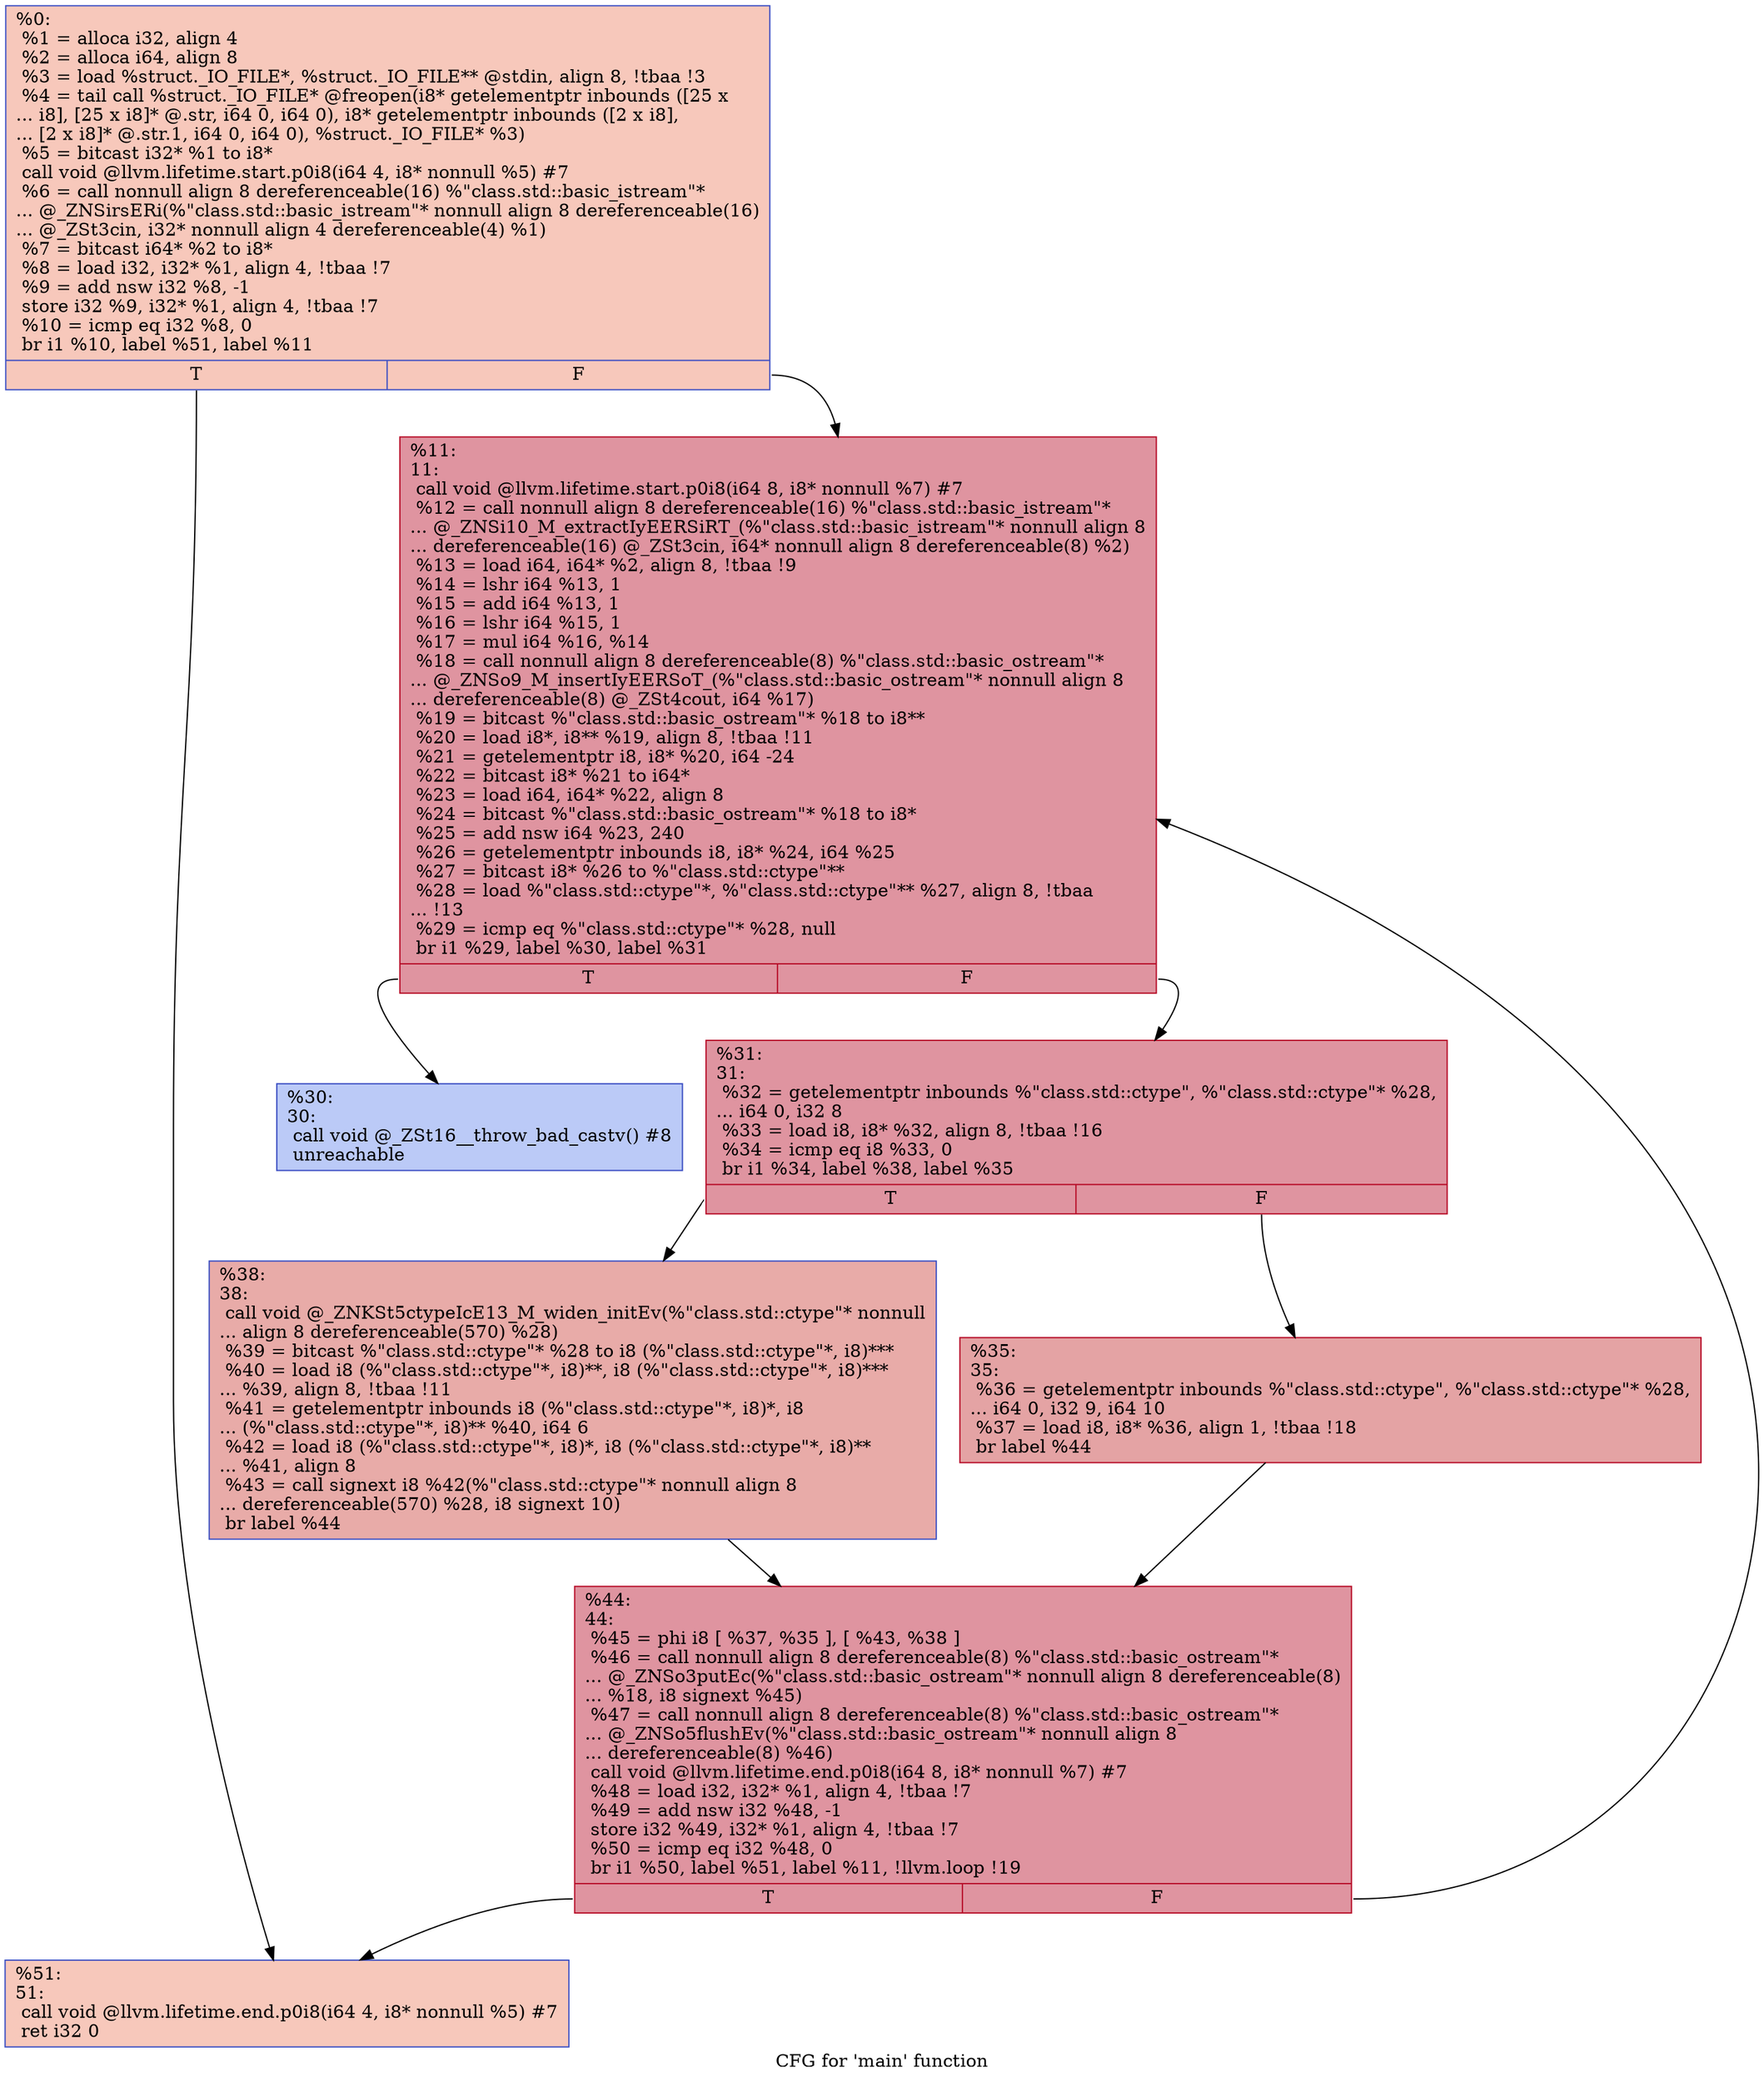 digraph "CFG for 'main' function" {
	label="CFG for 'main' function";

	Node0x5636e21a8510 [shape=record,color="#3d50c3ff", style=filled, fillcolor="#ed836670",label="{%0:\l  %1 = alloca i32, align 4\l  %2 = alloca i64, align 8\l  %3 = load %struct._IO_FILE*, %struct._IO_FILE** @stdin, align 8, !tbaa !3\l  %4 = tail call %struct._IO_FILE* @freopen(i8* getelementptr inbounds ([25 x\l... i8], [25 x i8]* @.str, i64 0, i64 0), i8* getelementptr inbounds ([2 x i8],\l... [2 x i8]* @.str.1, i64 0, i64 0), %struct._IO_FILE* %3)\l  %5 = bitcast i32* %1 to i8*\l  call void @llvm.lifetime.start.p0i8(i64 4, i8* nonnull %5) #7\l  %6 = call nonnull align 8 dereferenceable(16) %\"class.std::basic_istream\"*\l... @_ZNSirsERi(%\"class.std::basic_istream\"* nonnull align 8 dereferenceable(16)\l... @_ZSt3cin, i32* nonnull align 4 dereferenceable(4) %1)\l  %7 = bitcast i64* %2 to i8*\l  %8 = load i32, i32* %1, align 4, !tbaa !7\l  %9 = add nsw i32 %8, -1\l  store i32 %9, i32* %1, align 4, !tbaa !7\l  %10 = icmp eq i32 %8, 0\l  br i1 %10, label %51, label %11\l|{<s0>T|<s1>F}}"];
	Node0x5636e21a8510:s0 -> Node0x5636e21a9730;
	Node0x5636e21a8510:s1 -> Node0x5636e21ab860;
	Node0x5636e21ab860 [shape=record,color="#b70d28ff", style=filled, fillcolor="#b70d2870",label="{%11:\l11:                                               \l  call void @llvm.lifetime.start.p0i8(i64 8, i8* nonnull %7) #7\l  %12 = call nonnull align 8 dereferenceable(16) %\"class.std::basic_istream\"*\l... @_ZNSi10_M_extractIyEERSiRT_(%\"class.std::basic_istream\"* nonnull align 8\l... dereferenceable(16) @_ZSt3cin, i64* nonnull align 8 dereferenceable(8) %2)\l  %13 = load i64, i64* %2, align 8, !tbaa !9\l  %14 = lshr i64 %13, 1\l  %15 = add i64 %13, 1\l  %16 = lshr i64 %15, 1\l  %17 = mul i64 %16, %14\l  %18 = call nonnull align 8 dereferenceable(8) %\"class.std::basic_ostream\"*\l... @_ZNSo9_M_insertIyEERSoT_(%\"class.std::basic_ostream\"* nonnull align 8\l... dereferenceable(8) @_ZSt4cout, i64 %17)\l  %19 = bitcast %\"class.std::basic_ostream\"* %18 to i8**\l  %20 = load i8*, i8** %19, align 8, !tbaa !11\l  %21 = getelementptr i8, i8* %20, i64 -24\l  %22 = bitcast i8* %21 to i64*\l  %23 = load i64, i64* %22, align 8\l  %24 = bitcast %\"class.std::basic_ostream\"* %18 to i8*\l  %25 = add nsw i64 %23, 240\l  %26 = getelementptr inbounds i8, i8* %24, i64 %25\l  %27 = bitcast i8* %26 to %\"class.std::ctype\"**\l  %28 = load %\"class.std::ctype\"*, %\"class.std::ctype\"** %27, align 8, !tbaa\l... !13\l  %29 = icmp eq %\"class.std::ctype\"* %28, null\l  br i1 %29, label %30, label %31\l|{<s0>T|<s1>F}}"];
	Node0x5636e21ab860:s0 -> Node0x5636e21acb50;
	Node0x5636e21ab860:s1 -> Node0x5636e21acbe0;
	Node0x5636e21acb50 [shape=record,color="#3d50c3ff", style=filled, fillcolor="#6687ed70",label="{%30:\l30:                                               \l  call void @_ZSt16__throw_bad_castv() #8\l  unreachable\l}"];
	Node0x5636e21acbe0 [shape=record,color="#b70d28ff", style=filled, fillcolor="#b70d2870",label="{%31:\l31:                                               \l  %32 = getelementptr inbounds %\"class.std::ctype\", %\"class.std::ctype\"* %28,\l... i64 0, i32 8\l  %33 = load i8, i8* %32, align 8, !tbaa !16\l  %34 = icmp eq i8 %33, 0\l  br i1 %34, label %38, label %35\l|{<s0>T|<s1>F}}"];
	Node0x5636e21acbe0:s0 -> Node0x5636e21ad470;
	Node0x5636e21acbe0:s1 -> Node0x5636e21ad500;
	Node0x5636e21ad500 [shape=record,color="#b70d28ff", style=filled, fillcolor="#c32e3170",label="{%35:\l35:                                               \l  %36 = getelementptr inbounds %\"class.std::ctype\", %\"class.std::ctype\"* %28,\l... i64 0, i32 9, i64 10\l  %37 = load i8, i8* %36, align 1, !tbaa !18\l  br label %44\l}"];
	Node0x5636e21ad500 -> Node0x5636e21ad7f0;
	Node0x5636e21ad470 [shape=record,color="#3d50c3ff", style=filled, fillcolor="#cc403a70",label="{%38:\l38:                                               \l  call void @_ZNKSt5ctypeIcE13_M_widen_initEv(%\"class.std::ctype\"* nonnull\l... align 8 dereferenceable(570) %28)\l  %39 = bitcast %\"class.std::ctype\"* %28 to i8 (%\"class.std::ctype\"*, i8)***\l  %40 = load i8 (%\"class.std::ctype\"*, i8)**, i8 (%\"class.std::ctype\"*, i8)***\l... %39, align 8, !tbaa !11\l  %41 = getelementptr inbounds i8 (%\"class.std::ctype\"*, i8)*, i8\l... (%\"class.std::ctype\"*, i8)** %40, i64 6\l  %42 = load i8 (%\"class.std::ctype\"*, i8)*, i8 (%\"class.std::ctype\"*, i8)**\l... %41, align 8\l  %43 = call signext i8 %42(%\"class.std::ctype\"* nonnull align 8\l... dereferenceable(570) %28, i8 signext 10)\l  br label %44\l}"];
	Node0x5636e21ad470 -> Node0x5636e21ad7f0;
	Node0x5636e21ad7f0 [shape=record,color="#b70d28ff", style=filled, fillcolor="#b70d2870",label="{%44:\l44:                                               \l  %45 = phi i8 [ %37, %35 ], [ %43, %38 ]\l  %46 = call nonnull align 8 dereferenceable(8) %\"class.std::basic_ostream\"*\l... @_ZNSo3putEc(%\"class.std::basic_ostream\"* nonnull align 8 dereferenceable(8)\l... %18, i8 signext %45)\l  %47 = call nonnull align 8 dereferenceable(8) %\"class.std::basic_ostream\"*\l... @_ZNSo5flushEv(%\"class.std::basic_ostream\"* nonnull align 8\l... dereferenceable(8) %46)\l  call void @llvm.lifetime.end.p0i8(i64 8, i8* nonnull %7) #7\l  %48 = load i32, i32* %1, align 4, !tbaa !7\l  %49 = add nsw i32 %48, -1\l  store i32 %49, i32* %1, align 4, !tbaa !7\l  %50 = icmp eq i32 %48, 0\l  br i1 %50, label %51, label %11, !llvm.loop !19\l|{<s0>T|<s1>F}}"];
	Node0x5636e21ad7f0:s0 -> Node0x5636e21a9730;
	Node0x5636e21ad7f0:s1 -> Node0x5636e21ab860;
	Node0x5636e21a9730 [shape=record,color="#3d50c3ff", style=filled, fillcolor="#ed836670",label="{%51:\l51:                                               \l  call void @llvm.lifetime.end.p0i8(i64 4, i8* nonnull %5) #7\l  ret i32 0\l}"];
}
